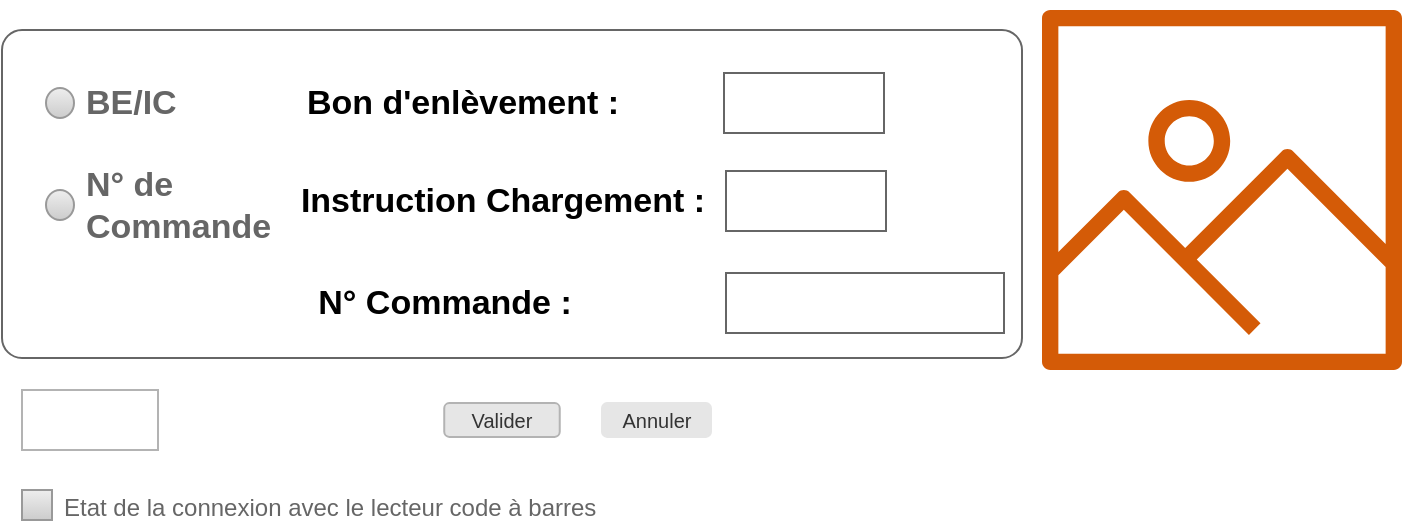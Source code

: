 <mxfile version="15.9.1" type="github">
  <diagram id="a0E6QZM2HZ-s7aH5WRqD" name="Page-1">
    <mxGraphModel dx="1422" dy="705" grid="1" gridSize="10" guides="1" tooltips="1" connect="1" arrows="1" fold="1" page="1" pageScale="1" pageWidth="827" pageHeight="1169" math="0" shadow="0">
      <root>
        <mxCell id="0" />
        <mxCell id="1" parent="0" />
        <mxCell id="RB50mdJiRusD2UhwO1DG-13" value="" style="shape=mxgraph.mockup.containers.marginRect;rectMarginTop=10;strokeColor=#666666;strokeWidth=1;dashed=0;rounded=1;arcSize=5;recursiveResize=0;fontSize=17;fillColor=none;" vertex="1" parent="1">
          <mxGeometry x="50" y="110" width="510" height="174" as="geometry" />
        </mxCell>
        <mxCell id="RB50mdJiRusD2UhwO1DG-14" value="" style="shape=rect;strokeColor=none;fillColor=none;strokeWidth=1;dashed=0;rounded=1;arcSize=20;fontColor=none;fontSize=17;spacing=2;spacingTop=-2;align=left;autosize=1;spacingLeft=4;resizeWidth=0;resizeHeight=0;perimeter=none;noLabel=1;" vertex="1" parent="RB50mdJiRusD2UhwO1DG-13">
          <mxGeometry x="5" y="-5" width="50" height="40" as="geometry" />
        </mxCell>
        <mxCell id="RB50mdJiRusD2UhwO1DG-2" value="&lt;b&gt;BE/IC&lt;/b&gt;" style="shape=ellipse;fillColor=#eeeeee;strokeColor=#999999;gradientColor=#cccccc;html=1;align=left;spacingLeft=4;fontSize=17;fontColor=#666666;labelPosition=right;shadow=0;" vertex="1" parent="1">
          <mxGeometry x="72" y="149" width="14" height="15" as="geometry" />
        </mxCell>
        <mxCell id="RB50mdJiRusD2UhwO1DG-5" value="&lt;b&gt;N° de&lt;br&gt;Commande&lt;/b&gt;" style="shape=ellipse;fillColor=#eeeeee;strokeColor=#999999;gradientColor=#cccccc;html=1;align=left;spacingLeft=4;fontSize=17;fontColor=#666666;labelPosition=right;shadow=0;" vertex="1" parent="1">
          <mxGeometry x="72" y="200" width="14" height="15" as="geometry" />
        </mxCell>
        <mxCell id="RB50mdJiRusD2UhwO1DG-6" value="" style="strokeWidth=1;shadow=0;dashed=0;align=center;html=1;shape=mxgraph.mockup.text.textBox;fontColor=#666666;align=left;fontSize=17;spacingLeft=4;spacingTop=-3;strokeColor=#666666;mainText=" vertex="1" parent="1">
          <mxGeometry x="411" y="141.5" width="80" height="30" as="geometry" />
        </mxCell>
        <mxCell id="RB50mdJiRusD2UhwO1DG-7" value="&lt;font style=&quot;font-size: 17px&quot;&gt;&lt;b&gt;Bon d&#39;enlèvement :&lt;/b&gt;&lt;/font&gt;" style="text;html=1;align=center;verticalAlign=middle;resizable=0;points=[];autosize=1;strokeColor=none;fillColor=none;" vertex="1" parent="1">
          <mxGeometry x="195" y="146.5" width="170" height="20" as="geometry" />
        </mxCell>
        <mxCell id="RB50mdJiRusD2UhwO1DG-8" value="" style="strokeWidth=1;shadow=0;dashed=0;align=center;html=1;shape=mxgraph.mockup.text.textBox;fontColor=#666666;align=left;fontSize=17;spacingLeft=4;spacingTop=-3;strokeColor=#666666;mainText=" vertex="1" parent="1">
          <mxGeometry x="412" y="190.5" width="80" height="30" as="geometry" />
        </mxCell>
        <mxCell id="RB50mdJiRusD2UhwO1DG-9" value="&lt;font style=&quot;font-size: 17px&quot;&gt;&lt;b&gt;Instruction Chargement :&lt;/b&gt;&lt;/font&gt;" style="text;html=1;align=center;verticalAlign=middle;resizable=0;points=[];autosize=1;strokeColor=none;fillColor=none;" vertex="1" parent="1">
          <mxGeometry x="190" y="195.5" width="220" height="20" as="geometry" />
        </mxCell>
        <mxCell id="RB50mdJiRusD2UhwO1DG-10" value="" style="strokeWidth=1;shadow=0;dashed=0;align=center;html=1;shape=mxgraph.mockup.text.textBox;fontColor=#666666;align=left;fontSize=17;spacingLeft=4;spacingTop=-3;strokeColor=#666666;mainText=" vertex="1" parent="1">
          <mxGeometry x="412" y="241.5" width="139" height="30" as="geometry" />
        </mxCell>
        <mxCell id="RB50mdJiRusD2UhwO1DG-11" value="&lt;font style=&quot;font-size: 17px&quot;&gt;&lt;b&gt;N° Commande :&lt;/b&gt;&lt;/font&gt;" style="text;html=1;align=center;verticalAlign=middle;resizable=0;points=[];autosize=1;strokeColor=none;fillColor=none;" vertex="1" parent="1">
          <mxGeometry x="201" y="246.5" width="140" height="20" as="geometry" />
        </mxCell>
        <mxCell id="RB50mdJiRusD2UhwO1DG-12" value="" style="strokeWidth=1;shadow=0;dashed=0;align=center;html=1;shape=mxgraph.mockup.text.textBox;fontColor=#666666;align=left;fontSize=17;spacingLeft=4;spacingTop=-3;strokeColor=#B3B3B3;mainText=;fillColor=none;" vertex="1" parent="1">
          <mxGeometry x="60" y="300" width="68" height="30" as="geometry" />
        </mxCell>
        <mxCell id="RB50mdJiRusD2UhwO1DG-18" value="Valider" style="rounded=1;html=1;shadow=0;dashed=0;whiteSpace=wrap;fontSize=10;fillColor=#E6E6E6;align=center;strokeColor=#B3B3B3;fontColor=#333333;" vertex="1" parent="1">
          <mxGeometry x="271.12" y="306.56" width="57.75" height="16.88" as="geometry" />
        </mxCell>
        <mxCell id="RB50mdJiRusD2UhwO1DG-19" value="Annuler" style="rounded=1;html=1;shadow=0;dashed=0;whiteSpace=wrap;fontSize=10;fillColor=#E6E6E6;align=center;strokeColor=#E6E6E6;fontColor=#333333;" vertex="1" parent="1">
          <mxGeometry x="350" y="306.56" width="54.5" height="16.88" as="geometry" />
        </mxCell>
        <mxCell id="RB50mdJiRusD2UhwO1DG-21" value="" style="sketch=0;outlineConnect=0;fontColor=#232F3E;gradientColor=none;fillColor=#D45B07;strokeColor=none;dashed=0;verticalLabelPosition=bottom;verticalAlign=top;align=center;html=1;fontSize=12;fontStyle=0;aspect=fixed;pointerEvents=1;shape=mxgraph.aws4.container_registry_image;" vertex="1" parent="1">
          <mxGeometry x="570" y="110" width="180" height="180" as="geometry" />
        </mxCell>
        <mxCell id="RB50mdJiRusD2UhwO1DG-22" value="&lt;font style=&quot;font-size: 12px&quot;&gt;Etat de la connexion avec le lecteur code à barres&lt;/font&gt;" style="strokeWidth=1;shadow=0;dashed=0;align=center;html=1;shape=mxgraph.mockup.forms.rrect;rSize=0;fillColor=#eeeeee;strokeColor=#999999;gradientColor=#cccccc;align=left;spacingLeft=4;fontSize=17;fontColor=#666666;labelPosition=right;" vertex="1" parent="1">
          <mxGeometry x="60" y="350" width="15" height="15" as="geometry" />
        </mxCell>
      </root>
    </mxGraphModel>
  </diagram>
</mxfile>
